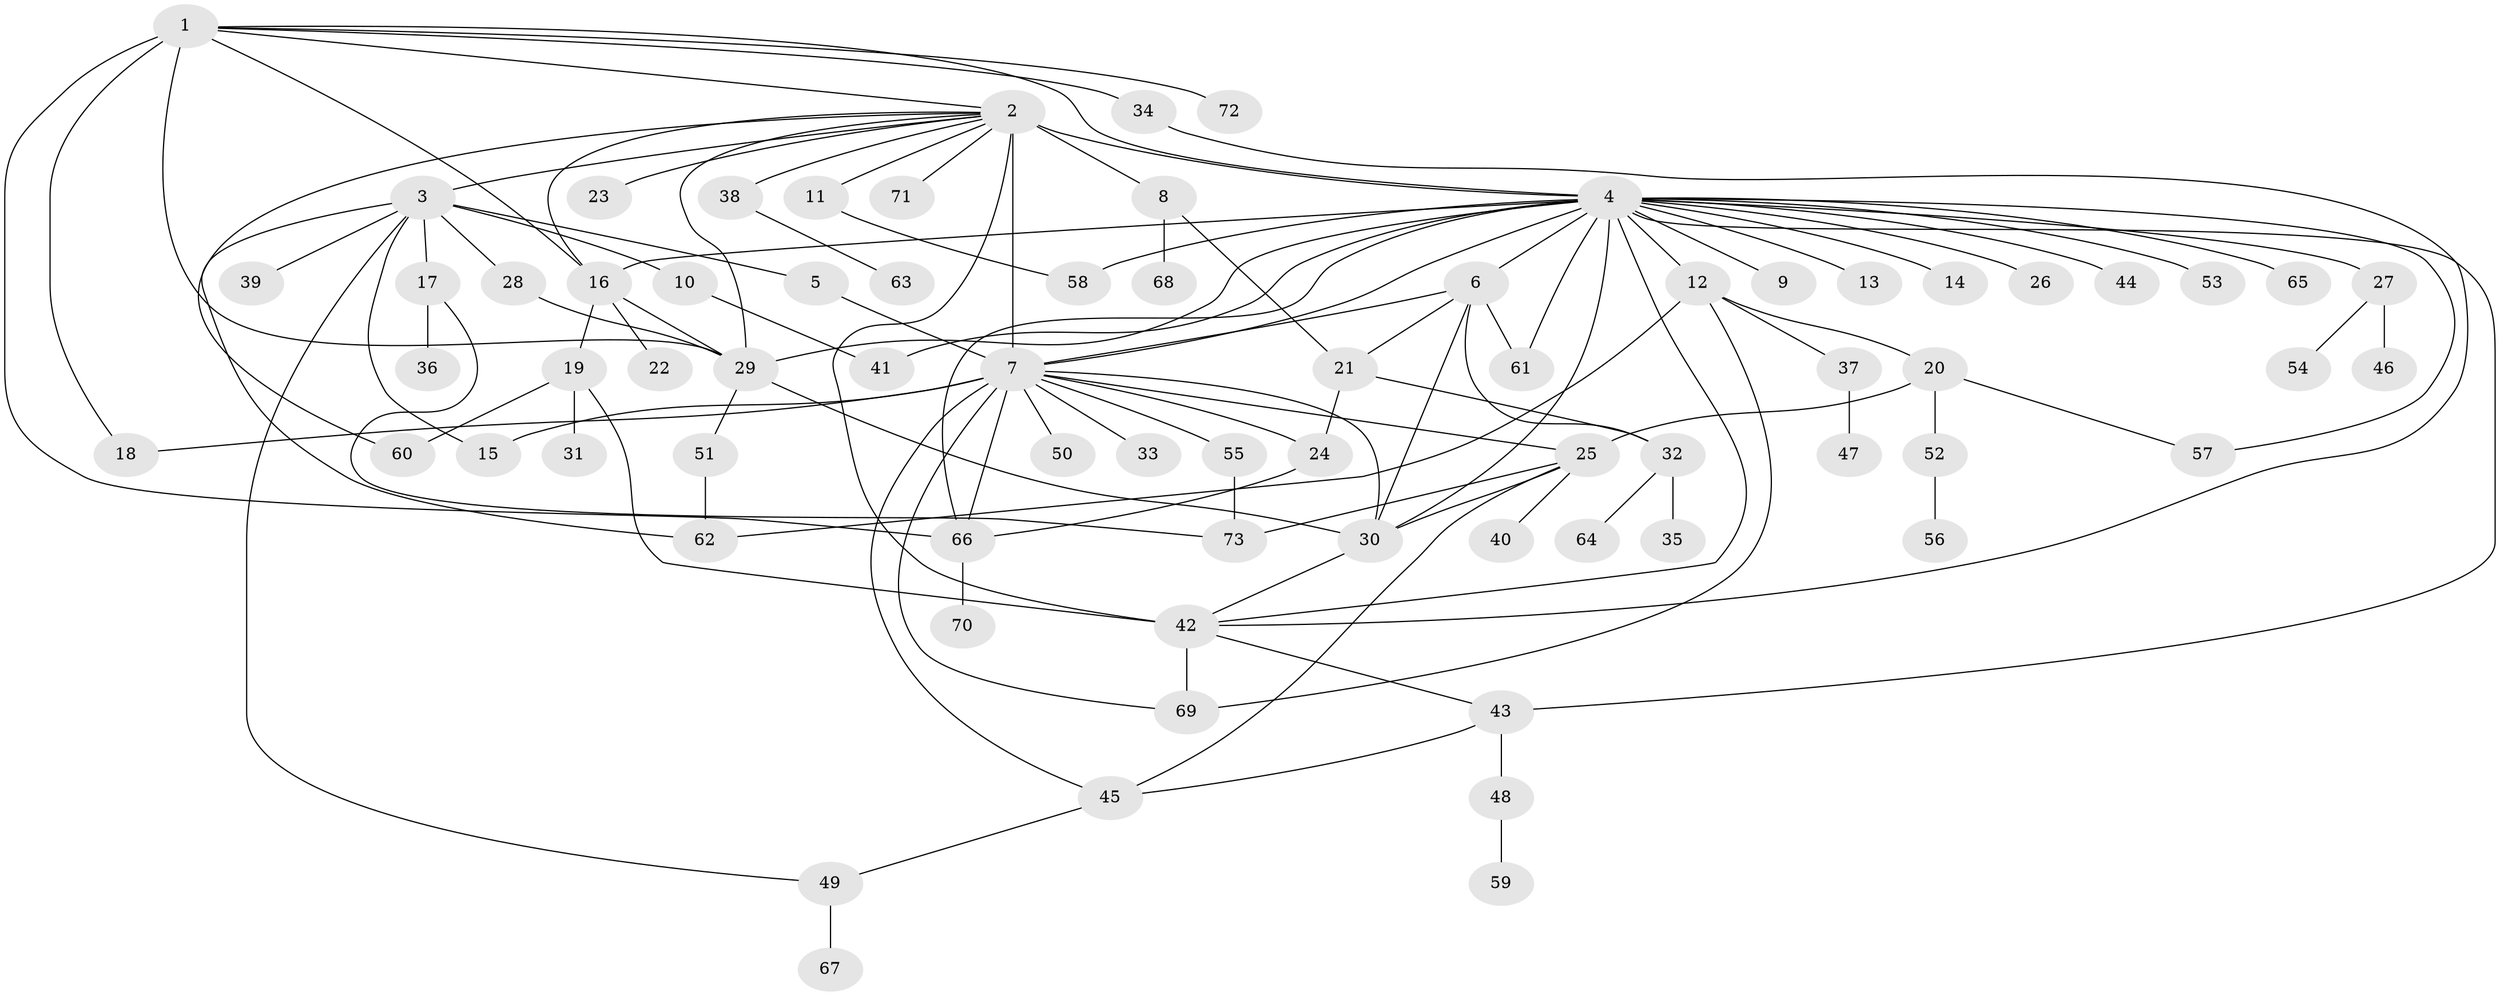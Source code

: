 // original degree distribution, {6: 0.006896551724137931, 55: 0.006896551724137931, 10: 0.006896551724137931, 28: 0.006896551724137931, 3: 0.13793103448275862, 7: 0.041379310344827586, 1: 0.46206896551724136, 2: 0.20689655172413793, 5: 0.041379310344827586, 4: 0.06896551724137931, 8: 0.013793103448275862}
// Generated by graph-tools (version 1.1) at 2025/35/03/09/25 02:35:19]
// undirected, 73 vertices, 114 edges
graph export_dot {
graph [start="1"]
  node [color=gray90,style=filled];
  1;
  2;
  3;
  4;
  5;
  6;
  7;
  8;
  9;
  10;
  11;
  12;
  13;
  14;
  15;
  16;
  17;
  18;
  19;
  20;
  21;
  22;
  23;
  24;
  25;
  26;
  27;
  28;
  29;
  30;
  31;
  32;
  33;
  34;
  35;
  36;
  37;
  38;
  39;
  40;
  41;
  42;
  43;
  44;
  45;
  46;
  47;
  48;
  49;
  50;
  51;
  52;
  53;
  54;
  55;
  56;
  57;
  58;
  59;
  60;
  61;
  62;
  63;
  64;
  65;
  66;
  67;
  68;
  69;
  70;
  71;
  72;
  73;
  1 -- 2 [weight=1.0];
  1 -- 4 [weight=1.0];
  1 -- 16 [weight=1.0];
  1 -- 18 [weight=1.0];
  1 -- 29 [weight=2.0];
  1 -- 34 [weight=1.0];
  1 -- 66 [weight=3.0];
  1 -- 72 [weight=1.0];
  2 -- 3 [weight=1.0];
  2 -- 4 [weight=1.0];
  2 -- 7 [weight=27.0];
  2 -- 8 [weight=1.0];
  2 -- 11 [weight=1.0];
  2 -- 16 [weight=2.0];
  2 -- 23 [weight=1.0];
  2 -- 29 [weight=1.0];
  2 -- 38 [weight=1.0];
  2 -- 42 [weight=3.0];
  2 -- 60 [weight=1.0];
  2 -- 71 [weight=1.0];
  3 -- 5 [weight=1.0];
  3 -- 10 [weight=1.0];
  3 -- 15 [weight=1.0];
  3 -- 17 [weight=1.0];
  3 -- 28 [weight=1.0];
  3 -- 39 [weight=1.0];
  3 -- 49 [weight=1.0];
  3 -- 62 [weight=1.0];
  4 -- 6 [weight=1.0];
  4 -- 7 [weight=2.0];
  4 -- 9 [weight=1.0];
  4 -- 12 [weight=1.0];
  4 -- 13 [weight=1.0];
  4 -- 14 [weight=1.0];
  4 -- 16 [weight=1.0];
  4 -- 26 [weight=1.0];
  4 -- 27 [weight=1.0];
  4 -- 29 [weight=1.0];
  4 -- 30 [weight=1.0];
  4 -- 41 [weight=1.0];
  4 -- 42 [weight=1.0];
  4 -- 43 [weight=1.0];
  4 -- 44 [weight=1.0];
  4 -- 53 [weight=1.0];
  4 -- 57 [weight=1.0];
  4 -- 58 [weight=1.0];
  4 -- 61 [weight=1.0];
  4 -- 65 [weight=1.0];
  4 -- 66 [weight=1.0];
  5 -- 7 [weight=1.0];
  6 -- 7 [weight=1.0];
  6 -- 21 [weight=1.0];
  6 -- 30 [weight=1.0];
  6 -- 32 [weight=1.0];
  6 -- 61 [weight=1.0];
  7 -- 15 [weight=1.0];
  7 -- 18 [weight=1.0];
  7 -- 24 [weight=1.0];
  7 -- 25 [weight=1.0];
  7 -- 30 [weight=1.0];
  7 -- 33 [weight=1.0];
  7 -- 45 [weight=1.0];
  7 -- 50 [weight=1.0];
  7 -- 55 [weight=1.0];
  7 -- 66 [weight=2.0];
  7 -- 69 [weight=1.0];
  8 -- 21 [weight=1.0];
  8 -- 68 [weight=1.0];
  10 -- 41 [weight=1.0];
  11 -- 58 [weight=1.0];
  12 -- 20 [weight=1.0];
  12 -- 37 [weight=1.0];
  12 -- 62 [weight=1.0];
  12 -- 69 [weight=1.0];
  16 -- 19 [weight=2.0];
  16 -- 22 [weight=2.0];
  16 -- 29 [weight=1.0];
  17 -- 36 [weight=1.0];
  17 -- 73 [weight=1.0];
  19 -- 31 [weight=2.0];
  19 -- 42 [weight=1.0];
  19 -- 60 [weight=1.0];
  20 -- 25 [weight=1.0];
  20 -- 52 [weight=1.0];
  20 -- 57 [weight=1.0];
  21 -- 24 [weight=1.0];
  21 -- 32 [weight=1.0];
  24 -- 66 [weight=1.0];
  25 -- 30 [weight=1.0];
  25 -- 40 [weight=1.0];
  25 -- 45 [weight=1.0];
  25 -- 73 [weight=1.0];
  27 -- 46 [weight=1.0];
  27 -- 54 [weight=1.0];
  28 -- 29 [weight=1.0];
  29 -- 30 [weight=2.0];
  29 -- 51 [weight=1.0];
  30 -- 42 [weight=1.0];
  32 -- 35 [weight=1.0];
  32 -- 64 [weight=1.0];
  34 -- 42 [weight=1.0];
  37 -- 47 [weight=1.0];
  38 -- 63 [weight=1.0];
  42 -- 43 [weight=1.0];
  42 -- 69 [weight=1.0];
  43 -- 45 [weight=1.0];
  43 -- 48 [weight=1.0];
  45 -- 49 [weight=1.0];
  48 -- 59 [weight=1.0];
  49 -- 67 [weight=1.0];
  51 -- 62 [weight=1.0];
  52 -- 56 [weight=1.0];
  55 -- 73 [weight=1.0];
  66 -- 70 [weight=1.0];
}
